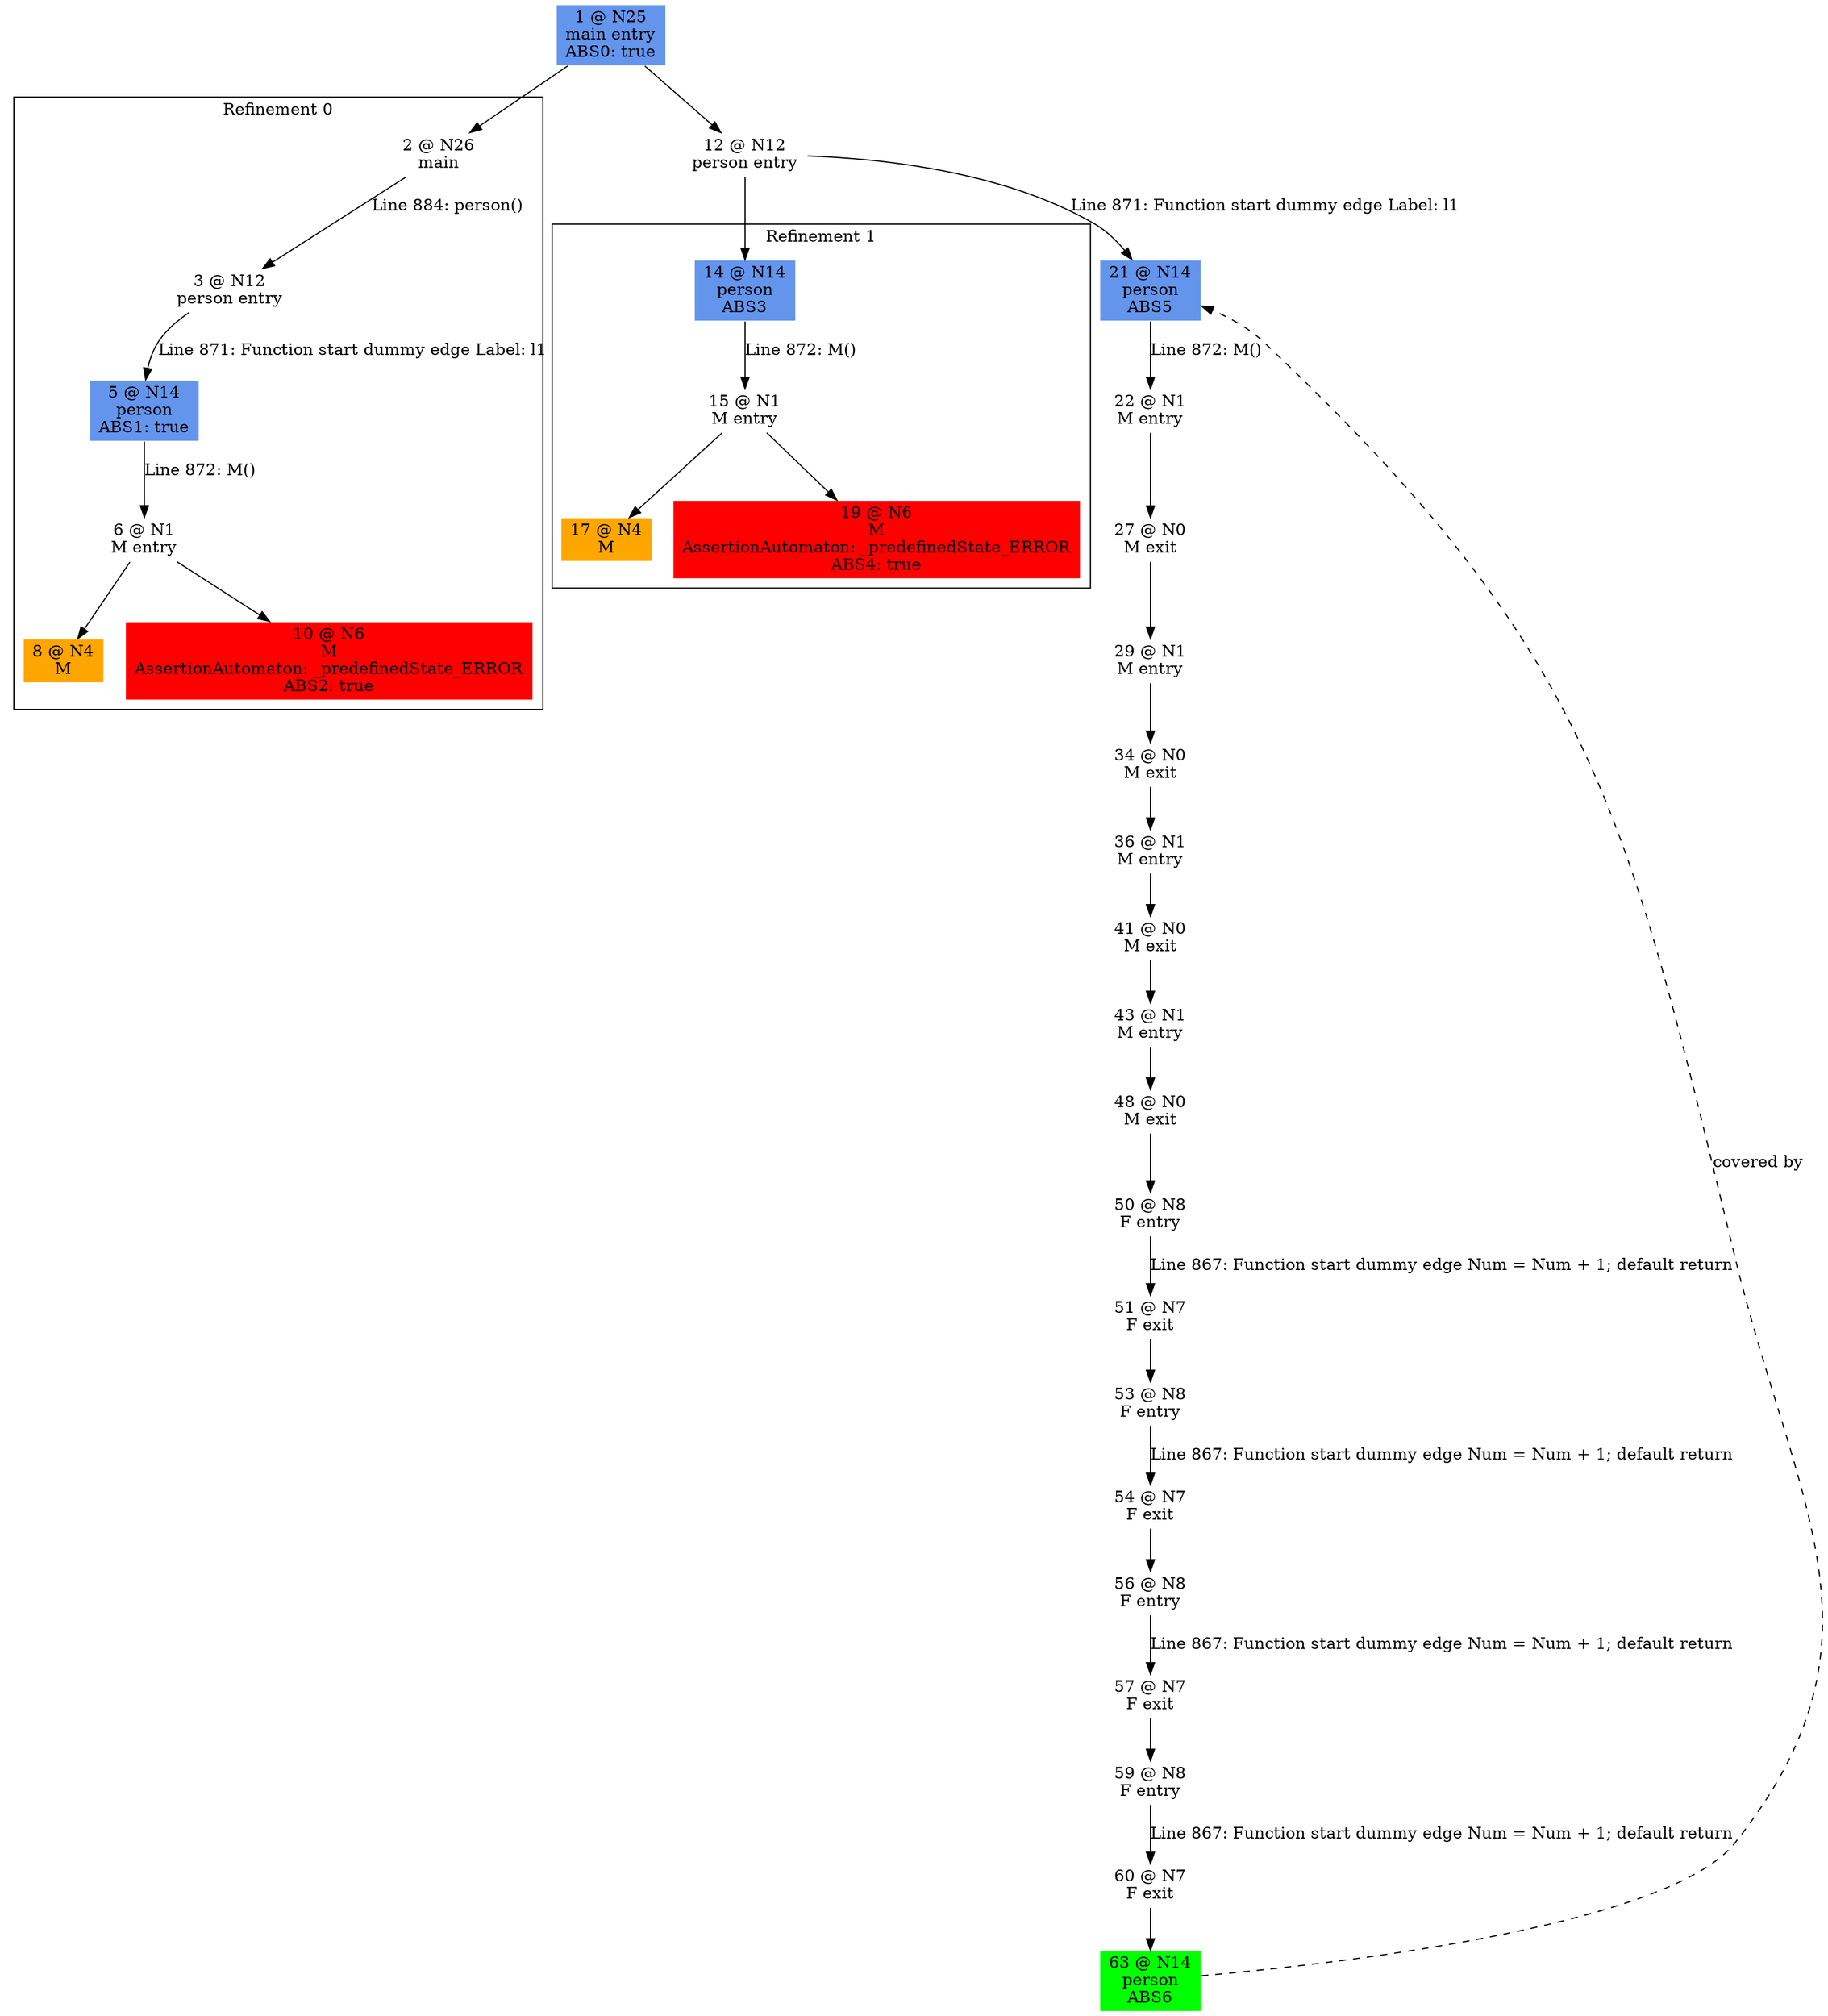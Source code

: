 digraph ARG {
node [style="filled" shape="box" color="white"]
subgraph cluster_0 {
label="Refinement 0"
2 [label="2 @ N26\nmain" id="2"]
3 [label="3 @ N12\nperson entry" id="3"]
5 [fillcolor="cornflowerblue" label="5 @ N14\nperson\nABS1: true" id="5"]
6 [label="6 @ N1\nM entry" id="6"]
8 [fillcolor="orange" label="8 @ N4\nM" id="8"]
10 [fillcolor="red" label="10 @ N6\nM\nAssertionAutomaton: _predefinedState_ERROR\nABS2: true" id="10"]
2 -> 3 [label="Line 884: person()" id="2 -> 3"]
3 -> 5 [label="Line 871: Function start dummy edge Label: l1" id="3 -> 5"]
5 -> 6 [label="Line 872: M()" id="5 -> 6"]
6 -> 10 []
6 -> 8 []
}
1 -> 2
subgraph cluster_1 {
label="Refinement 1"
14 [fillcolor="cornflowerblue" label="14 @ N14\nperson\nABS3" id="14"]
15 [label="15 @ N1\nM entry" id="15"]
17 [fillcolor="orange" label="17 @ N4\nM" id="17"]
19 [fillcolor="red" label="19 @ N6\nM\nAssertionAutomaton: _predefinedState_ERROR\nABS4: true" id="19"]
14 -> 15 [label="Line 872: M()" id="14 -> 15"]
15 -> 19 []
15 -> 17 []
}
12 -> 14
1 [fillcolor="cornflowerblue" label="1 @ N25\nmain entry\nABS0: true" id="1"]
12 [label="12 @ N12\nperson entry" id="12"]
21 [fillcolor="cornflowerblue" label="21 @ N14\nperson\nABS5" id="21"]
22 [label="22 @ N1\nM entry" id="22"]
27 [label="27 @ N0\nM exit" id="27"]
29 [label="29 @ N1\nM entry" id="29"]
34 [label="34 @ N0\nM exit" id="34"]
36 [label="36 @ N1\nM entry" id="36"]
41 [label="41 @ N0\nM exit" id="41"]
43 [label="43 @ N1\nM entry" id="43"]
48 [label="48 @ N0\nM exit" id="48"]
50 [label="50 @ N8\nF entry" id="50"]
51 [label="51 @ N7\nF exit" id="51"]
53 [label="53 @ N8\nF entry" id="53"]
54 [label="54 @ N7\nF exit" id="54"]
56 [label="56 @ N8\nF entry" id="56"]
57 [label="57 @ N7\nF exit" id="57"]
59 [label="59 @ N8\nF entry" id="59"]
60 [label="60 @ N7\nF exit" id="60"]
63 [fillcolor="green" label="63 @ N14\nperson\nABS6" id="63"]
1 -> 12 []
12 -> 21 [label="Line 871: Function start dummy edge Label: l1" id="12 -> 21"]
63 -> 21 [style="dashed" weight="0" label="covered by"]
21 -> 22 [label="Line 872: M()" id="21 -> 22"]
22 -> 27 []
27 -> 29 []
29 -> 34 []
34 -> 36 []
36 -> 41 []
41 -> 43 []
43 -> 48 []
48 -> 50 []
50 -> 51 [label="Line 867: Function start dummy edge Num = Num + 1; default return" id="50 -> 51"]
51 -> 53 []
53 -> 54 [label="Line 867: Function start dummy edge Num = Num + 1; default return" id="53 -> 54"]
54 -> 56 []
56 -> 57 [label="Line 867: Function start dummy edge Num = Num + 1; default return" id="56 -> 57"]
57 -> 59 []
59 -> 60 [label="Line 867: Function start dummy edge Num = Num + 1; default return" id="59 -> 60"]
60 -> 63 []
}
